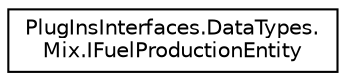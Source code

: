 digraph "Graphical Class Hierarchy"
{
  edge [fontname="Helvetica",fontsize="10",labelfontname="Helvetica",labelfontsize="10"];
  node [fontname="Helvetica",fontsize="10",shape=record];
  rankdir="LR";
  Node1 [label="PlugInsInterfaces.DataTypes.\lMix.IFuelProductionEntity",height=0.2,width=0.4,color="black", fillcolor="white", style="filled",URL="$interface_plug_ins_interfaces_1_1_data_types_1_1_mix_1_1_i_fuel_production_entity.html",tooltip="A fuel production entity represents either a pathway or a mix as a entity within a mix ..."];
}
